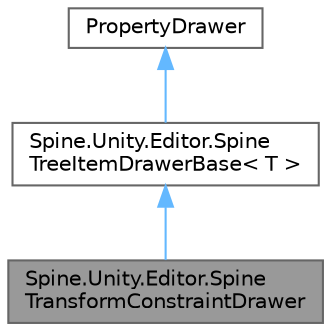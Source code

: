 digraph "Spine.Unity.Editor.SpineTransformConstraintDrawer"
{
 // LATEX_PDF_SIZE
  bgcolor="transparent";
  edge [fontname=Helvetica,fontsize=10,labelfontname=Helvetica,labelfontsize=10];
  node [fontname=Helvetica,fontsize=10,shape=box,height=0.2,width=0.4];
  Node1 [id="Node000001",label="Spine.Unity.Editor.Spine\lTransformConstraintDrawer",height=0.2,width=0.4,color="gray40", fillcolor="grey60", style="filled", fontcolor="black",tooltip=" "];
  Node2 -> Node1 [id="edge1_Node000001_Node000002",dir="back",color="steelblue1",style="solid",tooltip=" "];
  Node2 [id="Node000002",label="Spine.Unity.Editor.Spine\lTreeItemDrawerBase\< T \>",height=0.2,width=0.4,color="gray40", fillcolor="white", style="filled",URL="$class_spine_1_1_unity_1_1_editor_1_1_spine_tree_item_drawer_base-1-g.html",tooltip=" "];
  Node3 -> Node2 [id="edge2_Node000002_Node000003",dir="back",color="steelblue1",style="solid",tooltip=" "];
  Node3 [id="Node000003",label="PropertyDrawer",height=0.2,width=0.4,color="gray40", fillcolor="white", style="filled",tooltip=" "];
}
